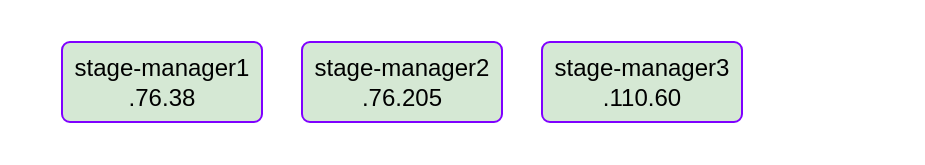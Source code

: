 <mxfile version="16.4.0" type="device"><diagram id="G5LKP7jJ52q_8FbZpFj6" name="Page-1"><mxGraphModel dx="1106" dy="829" grid="1" gridSize="10" guides="1" tooltips="1" connect="1" arrows="1" fold="1" page="1" pageScale="1" pageWidth="850" pageHeight="1100" math="0" shadow="0"><root><mxCell id="0"/><mxCell id="1" parent="0"/><mxCell id="jznAOlB1f_RBL-1QSKjs-1" value="&lt;b&gt;staging&lt;br&gt;cluster&lt;/b&gt;" style="shape=ext;margin=3;double=0;whiteSpace=wrap;html=1;align=right;fillColor=none;rounded=1;strokeColor=#FFFFFF;strokeWidth=1;spacingRight=5;fontColor=#FFFFFF;" vertex="1" parent="1"><mxGeometry x="310" y="835" width="460" height="80" as="geometry"/></mxCell><mxCell id="jznAOlB1f_RBL-1QSKjs-2" value="stage-manager1&lt;br&gt;.76.38" style="rounded=1;arcSize=10;whiteSpace=wrap;html=1;align=center;fillColor=#d5e8d4;strokeColor=#7F00FF;" vertex="1" parent="1"><mxGeometry x="340" y="855" width="100" height="40" as="geometry"/></mxCell><mxCell id="jznAOlB1f_RBL-1QSKjs-3" value="stage-manager2&lt;br&gt;.76.205" style="rounded=1;arcSize=10;whiteSpace=wrap;html=1;align=center;fillColor=#d5e8d4;strokeColor=#7F00FF;" vertex="1" parent="1"><mxGeometry x="460" y="855" width="100" height="40" as="geometry"/></mxCell><mxCell id="jznAOlB1f_RBL-1QSKjs-4" value="stage-manager3&lt;br&gt;.110.60" style="rounded=1;arcSize=10;whiteSpace=wrap;html=1;align=center;fillColor=#d5e8d4;strokeColor=#7F00FF;" vertex="1" parent="1"><mxGeometry x="580" y="855" width="100" height="40" as="geometry"/></mxCell></root></mxGraphModel></diagram></mxfile>